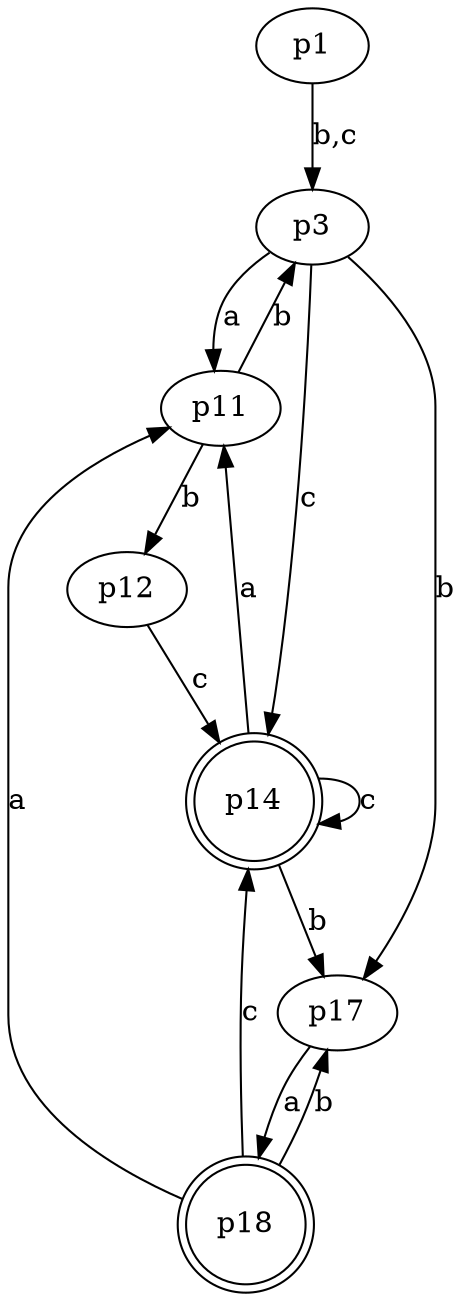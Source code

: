 digraph G 
{
    n1 [label = p1]
    n3 [label = p3]
    n11 [label = p11]
    n12 [label = p12]
    n14 [label = p14, shape = doublecircle]
    n17 [label = p17]
    n18 [label = p18, shape = doublecircle]
	
    n1 -> n3 [label = "b,c"]
    
    n3 -> n11 [label = "a"]
    n3 -> n17 [label = "b"]
    n3 -> n14 [label = "c"]
    
    n11 -> n3  [label = "b"]
    n11 -> n12  [label = "b"]
    
    n12 -> n14 [label = "c"]
    
    n14 -> n14  [label = "c"]
    n14 -> n11 [label = "a"]
    n14 -> n17 [label = "b"]
    
    n17 -> n18 [label = "a"]
    
    n18 -> n17  [label = "b"]
    n18 -> n11 [label = "a"]
    n18 -> n14  [label = "c"]
}

